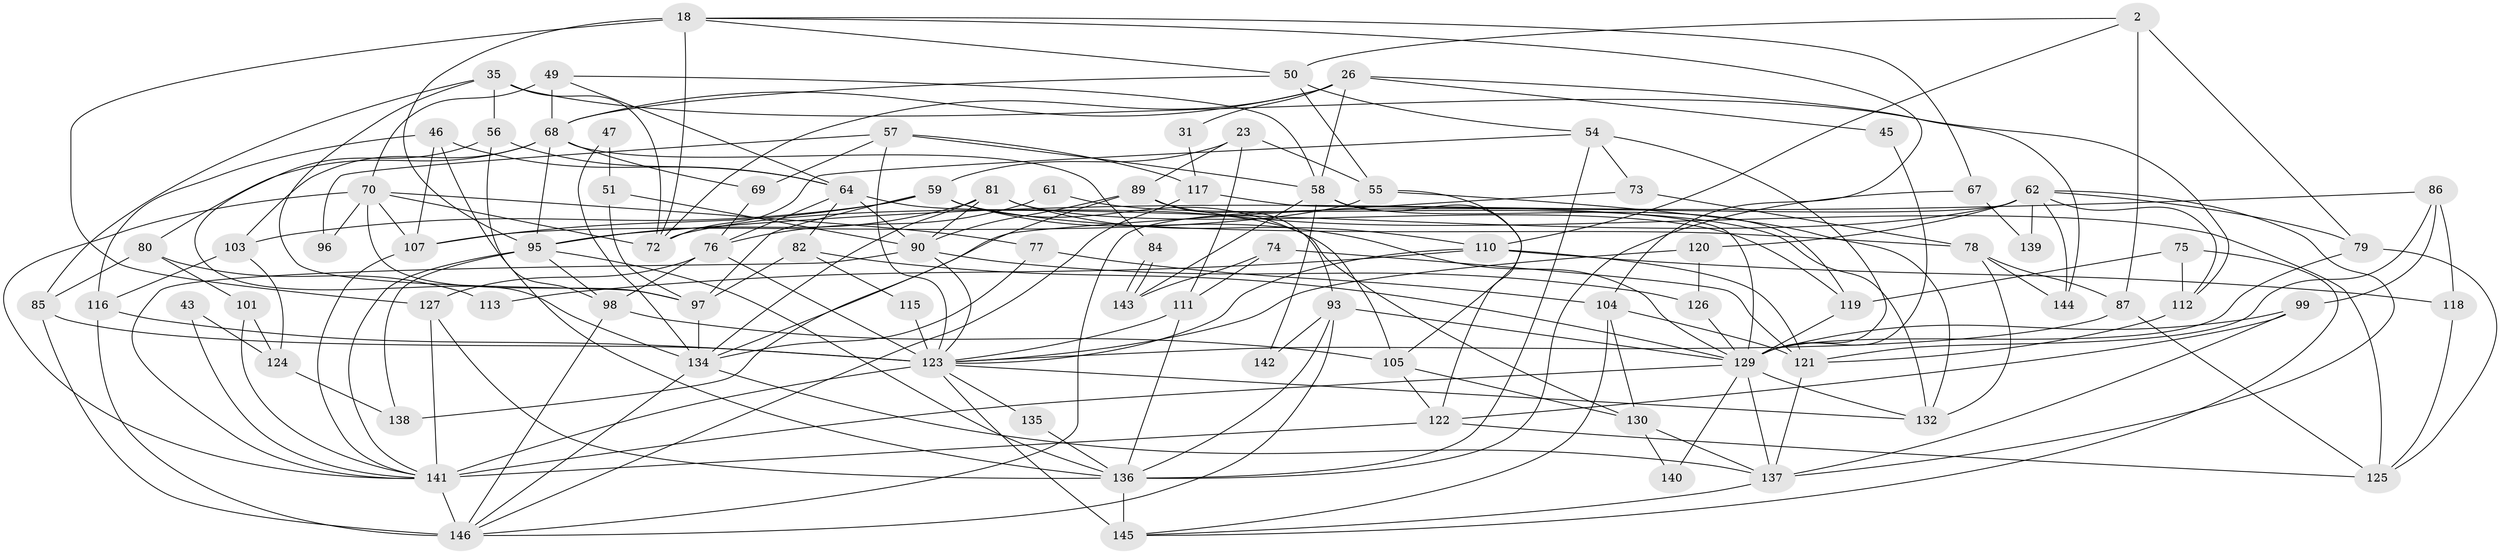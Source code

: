 // original degree distribution, {5: 0.1506849315068493, 4: 0.3219178082191781, 3: 0.2876712328767123, 7: 0.02054794520547945, 2: 0.10273972602739725, 6: 0.0958904109589041, 8: 0.0136986301369863, 9: 0.00684931506849315}
// Generated by graph-tools (version 1.1) at 2025/54/03/04/25 21:54:08]
// undirected, 87 vertices, 206 edges
graph export_dot {
graph [start="1"]
  node [color=gray90,style=filled];
  2;
  18 [super="+17"];
  23;
  26;
  31;
  35 [super="+8"];
  43;
  45;
  46;
  47;
  49 [super="+25"];
  50;
  51;
  54;
  55 [super="+22"];
  56;
  57 [super="+53"];
  58 [super="+13"];
  59;
  61;
  62 [super="+41"];
  64 [super="+3"];
  67;
  68 [super="+28+19"];
  69;
  70 [super="+48+40"];
  72 [super="+37"];
  73 [super="+34"];
  74 [super="+14"];
  75;
  76 [super="+27"];
  77;
  78;
  79;
  80;
  81;
  82 [super="+16"];
  84;
  85;
  86;
  87 [super="+20"];
  89 [super="+15"];
  90 [super="+44"];
  93 [super="+33"];
  95 [super="+60"];
  96;
  97 [super="+91"];
  98;
  99 [super="+63"];
  101;
  103;
  104;
  105 [super="+12"];
  107;
  110;
  111;
  112;
  113;
  115;
  116;
  117;
  118;
  119 [super="+94"];
  120;
  121 [super="+6"];
  122 [super="+5"];
  123 [super="+71+114"];
  124;
  125;
  126;
  127;
  129 [super="+10+106+109+102"];
  130 [super="+7"];
  132;
  134 [super="+32"];
  135;
  136 [super="+66+133"];
  137 [super="+36"];
  138;
  139;
  140;
  141 [super="+100+88+128"];
  142;
  143;
  144;
  145 [super="+83+108"];
  146 [super="+92+131"];
  2 -- 50;
  2 -- 79;
  2 -- 87 [weight=2];
  2 -- 110;
  18 -- 50;
  18 -- 104;
  18 -- 127 [weight=2];
  18 -- 67;
  18 -- 95;
  18 -- 72;
  23 -- 59;
  23 -- 89;
  23 -- 111;
  23 -- 55;
  26 -- 58 [weight=2];
  26 -- 31;
  26 -- 45;
  26 -- 144;
  26 -- 72;
  26 -- 68;
  31 -- 117;
  35 -- 85;
  35 -- 97;
  35 -- 72;
  35 -- 56;
  35 -- 112;
  43 -- 124;
  43 -- 141;
  45 -- 129;
  46 -- 136;
  46 -- 107;
  46 -- 116;
  46 -- 64;
  47 -- 51;
  47 -- 134;
  49 -- 58;
  49 -- 64;
  49 -- 70 [weight=2];
  49 -- 68;
  50 -- 54;
  50 -- 55 [weight=2];
  50 -- 68;
  51 -- 97;
  51 -- 90;
  54 -- 72;
  54 -- 73;
  54 -- 136;
  54 -- 129;
  55 -- 107;
  55 -- 132;
  55 -- 105;
  56 -- 98;
  56 -- 64;
  56 -- 134;
  57 -- 69;
  57 -- 96;
  57 -- 58;
  57 -- 123;
  57 -- 117;
  58 -- 142;
  58 -- 143;
  58 -- 122;
  58 -- 119;
  59 -- 107;
  59 -- 78;
  59 -- 97 [weight=2];
  59 -- 103;
  59 -- 105;
  59 -- 129;
  61 -- 132;
  61 -- 76;
  62 -- 79;
  62 -- 137 [weight=2];
  62 -- 144;
  62 -- 112;
  62 -- 146;
  62 -- 72;
  62 -- 139;
  62 -- 120;
  64 -- 82 [weight=2];
  64 -- 76 [weight=2];
  64 -- 130;
  64 -- 90;
  67 -- 136;
  67 -- 139;
  68 -- 84;
  68 -- 69;
  68 -- 80;
  68 -- 103;
  68 -- 95;
  69 -- 76;
  70 -- 77;
  70 -- 97 [weight=2];
  70 -- 96;
  70 -- 72 [weight=2];
  70 -- 107;
  70 -- 141;
  73 -- 134;
  73 -- 78;
  74 -- 121 [weight=2];
  74 -- 111;
  74 -- 143;
  75 -- 112;
  75 -- 145;
  75 -- 119;
  76 -- 98;
  76 -- 127;
  76 -- 123;
  77 -- 104;
  77 -- 134;
  78 -- 144;
  78 -- 132;
  78 -- 87;
  79 -- 125;
  79 -- 129;
  80 -- 85;
  80 -- 101;
  80 -- 113;
  81 -- 90;
  81 -- 95;
  81 -- 110;
  81 -- 119;
  81 -- 134;
  82 -- 129;
  82 -- 97;
  82 -- 115;
  84 -- 143;
  84 -- 143;
  85 -- 146;
  85 -- 123;
  86 -- 95;
  86 -- 121;
  86 -- 99 [weight=2];
  86 -- 118;
  87 -- 125;
  87 -- 123;
  89 -- 138;
  89 -- 125;
  89 -- 93;
  89 -- 90;
  90 -- 126;
  90 -- 141 [weight=2];
  90 -- 123;
  93 -- 129;
  93 -- 146;
  93 -- 142;
  93 -- 136;
  95 -- 98;
  95 -- 136 [weight=3];
  95 -- 138;
  95 -- 141;
  97 -- 134;
  98 -- 105;
  98 -- 146;
  99 -- 122;
  99 -- 129;
  99 -- 137;
  101 -- 124;
  101 -- 141;
  103 -- 116;
  103 -- 124;
  104 -- 121;
  104 -- 130;
  104 -- 145;
  105 -- 122;
  105 -- 130;
  107 -- 141;
  110 -- 113;
  110 -- 118;
  110 -- 121;
  110 -- 123;
  111 -- 136;
  111 -- 123;
  112 -- 121;
  115 -- 123;
  116 -- 146;
  116 -- 123;
  117 -- 146;
  117 -- 129;
  118 -- 125;
  119 -- 129 [weight=2];
  120 -- 126;
  120 -- 123;
  121 -- 137;
  122 -- 125;
  122 -- 141;
  123 -- 132;
  123 -- 141 [weight=3];
  123 -- 145;
  123 -- 135;
  124 -- 138;
  126 -- 129;
  127 -- 141;
  127 -- 136;
  129 -- 132;
  129 -- 141 [weight=2];
  129 -- 137;
  129 -- 140;
  130 -- 137;
  130 -- 140;
  134 -- 146;
  134 -- 137;
  135 -- 136 [weight=2];
  136 -- 145 [weight=3];
  137 -- 145;
  141 -- 146 [weight=3];
}

